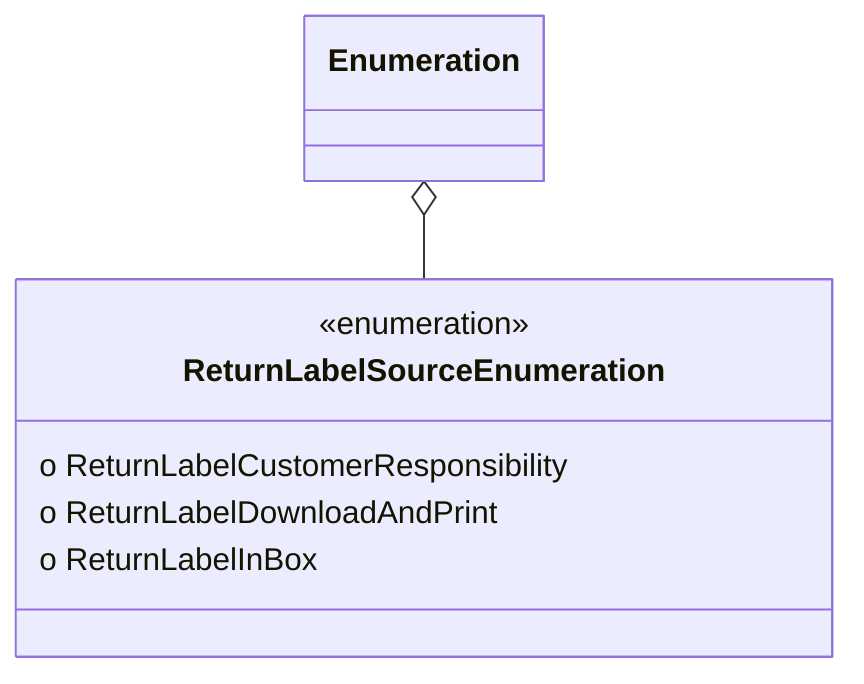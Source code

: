 classDiagram
Enumeration o-- ReturnLabelSourceEnumeration
  class ReturnLabelSourceEnumeration {
<<enumeration>>
  o ReturnLabelCustomerResponsibility
  o ReturnLabelDownloadAndPrint
  o ReturnLabelInBox
}